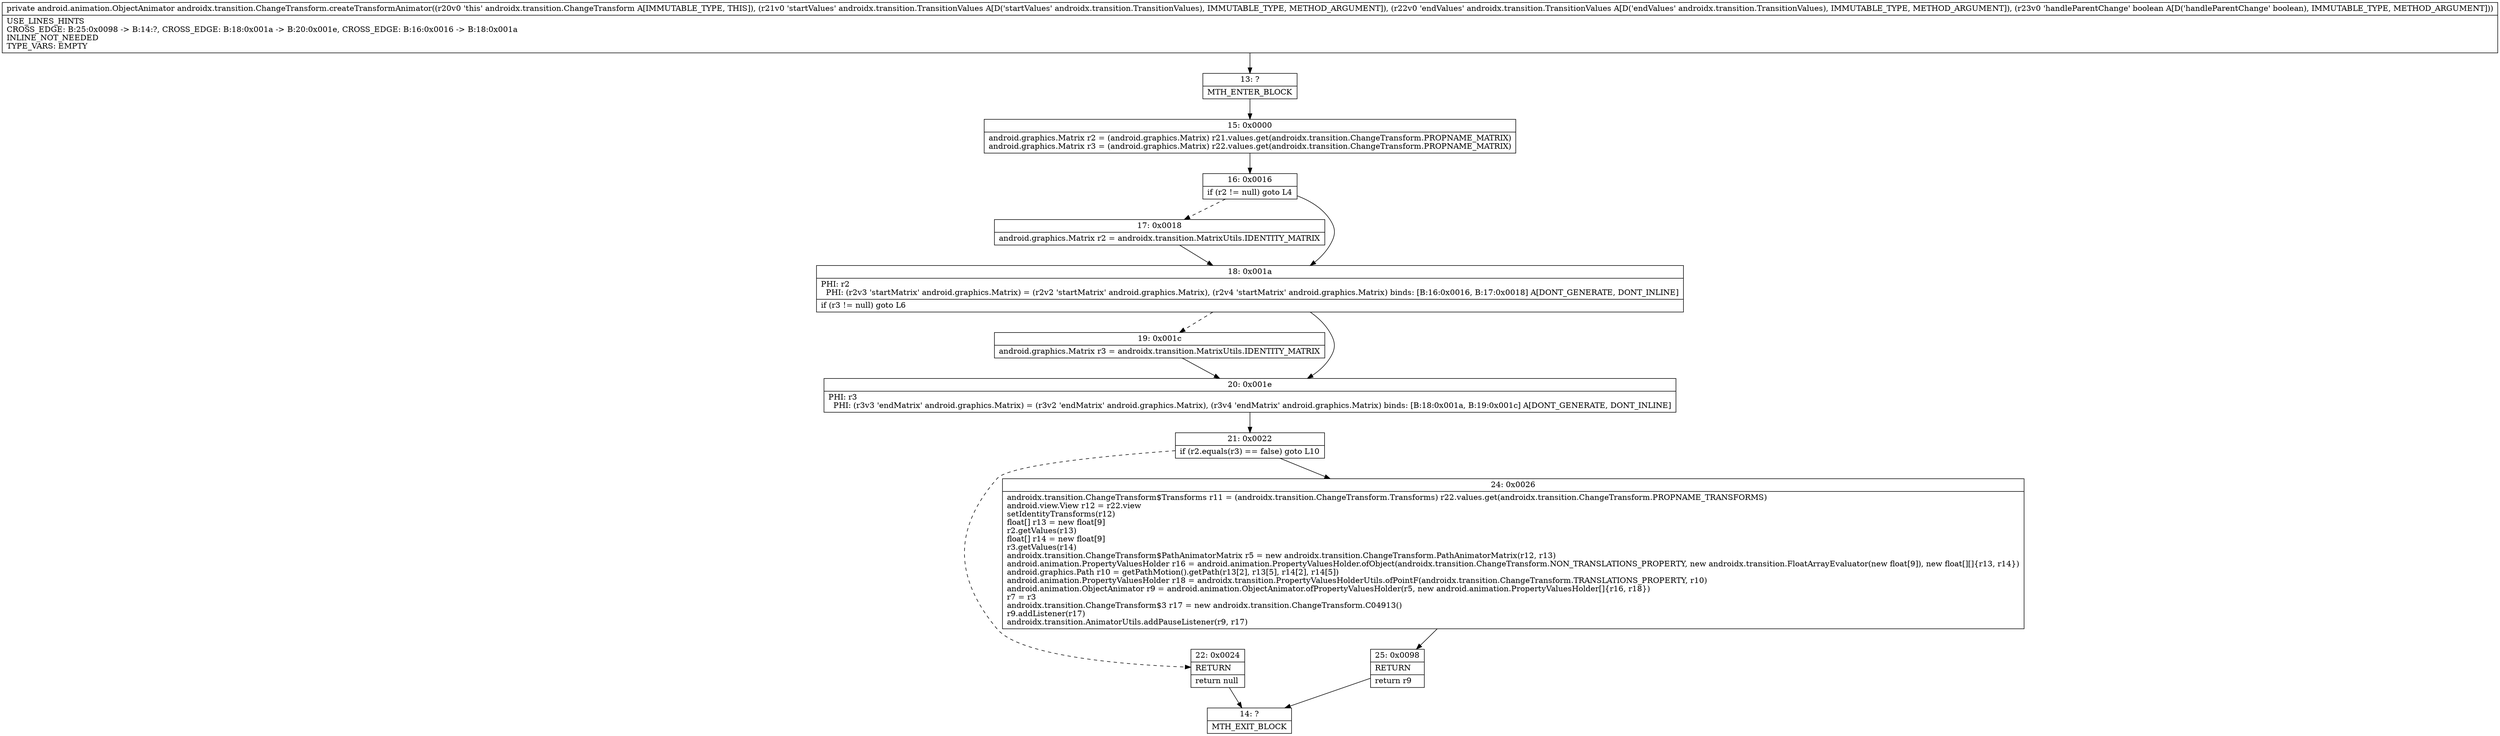 digraph "CFG forandroidx.transition.ChangeTransform.createTransformAnimator(Landroidx\/transition\/TransitionValues;Landroidx\/transition\/TransitionValues;Z)Landroid\/animation\/ObjectAnimator;" {
Node_13 [shape=record,label="{13\:\ ?|MTH_ENTER_BLOCK\l}"];
Node_15 [shape=record,label="{15\:\ 0x0000|android.graphics.Matrix r2 = (android.graphics.Matrix) r21.values.get(androidx.transition.ChangeTransform.PROPNAME_MATRIX)\landroid.graphics.Matrix r3 = (android.graphics.Matrix) r22.values.get(androidx.transition.ChangeTransform.PROPNAME_MATRIX)\l}"];
Node_16 [shape=record,label="{16\:\ 0x0016|if (r2 != null) goto L4\l}"];
Node_17 [shape=record,label="{17\:\ 0x0018|android.graphics.Matrix r2 = androidx.transition.MatrixUtils.IDENTITY_MATRIX\l}"];
Node_18 [shape=record,label="{18\:\ 0x001a|PHI: r2 \l  PHI: (r2v3 'startMatrix' android.graphics.Matrix) = (r2v2 'startMatrix' android.graphics.Matrix), (r2v4 'startMatrix' android.graphics.Matrix) binds: [B:16:0x0016, B:17:0x0018] A[DONT_GENERATE, DONT_INLINE]\l|if (r3 != null) goto L6\l}"];
Node_19 [shape=record,label="{19\:\ 0x001c|android.graphics.Matrix r3 = androidx.transition.MatrixUtils.IDENTITY_MATRIX\l}"];
Node_20 [shape=record,label="{20\:\ 0x001e|PHI: r3 \l  PHI: (r3v3 'endMatrix' android.graphics.Matrix) = (r3v2 'endMatrix' android.graphics.Matrix), (r3v4 'endMatrix' android.graphics.Matrix) binds: [B:18:0x001a, B:19:0x001c] A[DONT_GENERATE, DONT_INLINE]\l}"];
Node_21 [shape=record,label="{21\:\ 0x0022|if (r2.equals(r3) == false) goto L10\l}"];
Node_22 [shape=record,label="{22\:\ 0x0024|RETURN\l|return null\l}"];
Node_14 [shape=record,label="{14\:\ ?|MTH_EXIT_BLOCK\l}"];
Node_24 [shape=record,label="{24\:\ 0x0026|androidx.transition.ChangeTransform$Transforms r11 = (androidx.transition.ChangeTransform.Transforms) r22.values.get(androidx.transition.ChangeTransform.PROPNAME_TRANSFORMS)\landroid.view.View r12 = r22.view\lsetIdentityTransforms(r12)\lfloat[] r13 = new float[9]\lr2.getValues(r13)\lfloat[] r14 = new float[9]\lr3.getValues(r14)\landroidx.transition.ChangeTransform$PathAnimatorMatrix r5 = new androidx.transition.ChangeTransform.PathAnimatorMatrix(r12, r13)\landroid.animation.PropertyValuesHolder r16 = android.animation.PropertyValuesHolder.ofObject(androidx.transition.ChangeTransform.NON_TRANSLATIONS_PROPERTY, new androidx.transition.FloatArrayEvaluator(new float[9]), new float[][]\{r13, r14\})\landroid.graphics.Path r10 = getPathMotion().getPath(r13[2], r13[5], r14[2], r14[5])\landroid.animation.PropertyValuesHolder r18 = androidx.transition.PropertyValuesHolderUtils.ofPointF(androidx.transition.ChangeTransform.TRANSLATIONS_PROPERTY, r10)\landroid.animation.ObjectAnimator r9 = android.animation.ObjectAnimator.ofPropertyValuesHolder(r5, new android.animation.PropertyValuesHolder[]\{r16, r18\})\lr7 = r3\landroidx.transition.ChangeTransform$3 r17 = new androidx.transition.ChangeTransform.C04913()\lr9.addListener(r17)\landroidx.transition.AnimatorUtils.addPauseListener(r9, r17)\l}"];
Node_25 [shape=record,label="{25\:\ 0x0098|RETURN\l|return r9\l}"];
MethodNode[shape=record,label="{private android.animation.ObjectAnimator androidx.transition.ChangeTransform.createTransformAnimator((r20v0 'this' androidx.transition.ChangeTransform A[IMMUTABLE_TYPE, THIS]), (r21v0 'startValues' androidx.transition.TransitionValues A[D('startValues' androidx.transition.TransitionValues), IMMUTABLE_TYPE, METHOD_ARGUMENT]), (r22v0 'endValues' androidx.transition.TransitionValues A[D('endValues' androidx.transition.TransitionValues), IMMUTABLE_TYPE, METHOD_ARGUMENT]), (r23v0 'handleParentChange' boolean A[D('handleParentChange' boolean), IMMUTABLE_TYPE, METHOD_ARGUMENT]))  | USE_LINES_HINTS\lCROSS_EDGE: B:25:0x0098 \-\> B:14:?, CROSS_EDGE: B:18:0x001a \-\> B:20:0x001e, CROSS_EDGE: B:16:0x0016 \-\> B:18:0x001a\lINLINE_NOT_NEEDED\lTYPE_VARS: EMPTY\l}"];
MethodNode -> Node_13;Node_13 -> Node_15;
Node_15 -> Node_16;
Node_16 -> Node_17[style=dashed];
Node_16 -> Node_18;
Node_17 -> Node_18;
Node_18 -> Node_19[style=dashed];
Node_18 -> Node_20;
Node_19 -> Node_20;
Node_20 -> Node_21;
Node_21 -> Node_22[style=dashed];
Node_21 -> Node_24;
Node_22 -> Node_14;
Node_24 -> Node_25;
Node_25 -> Node_14;
}

